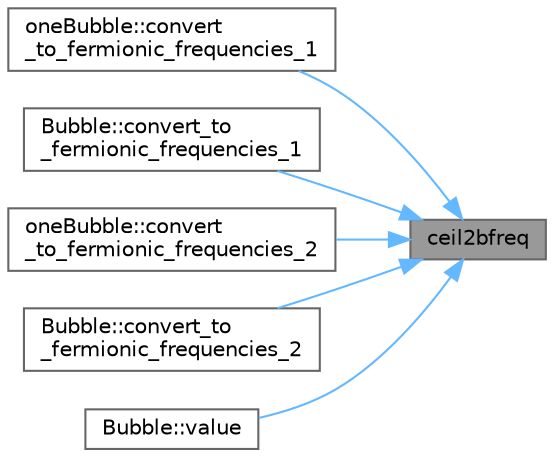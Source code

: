 digraph "ceil2bfreq"
{
 // INTERACTIVE_SVG=YES
 // LATEX_PDF_SIZE
  bgcolor="transparent";
  edge [fontname=Helvetica,fontsize=10,labelfontname=Helvetica,labelfontsize=10];
  node [fontname=Helvetica,fontsize=10,shape=box,height=0.2,width=0.4];
  rankdir="RL";
  Node1 [id="Node000001",label="ceil2bfreq",height=0.2,width=0.4,color="gray40", fillcolor="grey60", style="filled", fontcolor="black",tooltip=" "];
  Node1 -> Node2 [id="edge1_Node000001_Node000002",dir="back",color="steelblue1",style="solid",tooltip=" "];
  Node2 [id="Node000002",label="oneBubble::convert\l_to_fermionic_frequencies_1",height=0.2,width=0.4,color="grey40", fillcolor="white", style="filled",URL="$d3/dbd/classoneBubble.html#a73479e7b964b3f335b2480a305252457",tooltip=" "];
  Node1 -> Node3 [id="edge2_Node000001_Node000003",dir="back",color="steelblue1",style="solid",tooltip=" "];
  Node3 [id="Node000003",label="Bubble::convert_to\l_fermionic_frequencies_1",height=0.2,width=0.4,color="grey40", fillcolor="white", style="filled",URL="$d8/d6e/classBubble.html#a001e82acb7de5c8c7f042e283a009fe6",tooltip=" "];
  Node1 -> Node4 [id="edge3_Node000001_Node000004",dir="back",color="steelblue1",style="solid",tooltip=" "];
  Node4 [id="Node000004",label="oneBubble::convert\l_to_fermionic_frequencies_2",height=0.2,width=0.4,color="grey40", fillcolor="white", style="filled",URL="$d3/dbd/classoneBubble.html#a7b36904640b3abcf187cf860383888bb",tooltip=" "];
  Node1 -> Node5 [id="edge4_Node000001_Node000005",dir="back",color="steelblue1",style="solid",tooltip=" "];
  Node5 [id="Node000005",label="Bubble::convert_to\l_fermionic_frequencies_2",height=0.2,width=0.4,color="grey40", fillcolor="white", style="filled",URL="$d8/d6e/classBubble.html#a172a71e651653012ec885891ef2db0ee",tooltip=" "];
  Node1 -> Node6 [id="edge5_Node000001_Node000006",dir="back",color="steelblue1",style="solid",tooltip=" "];
  Node6 [id="Node000006",label="Bubble::value",height=0.2,width=0.4,color="grey40", fillcolor="white", style="filled",URL="$d8/d6e/classBubble.html#a25d4247e974401c26756506a00ce8d76",tooltip=" "];
}
